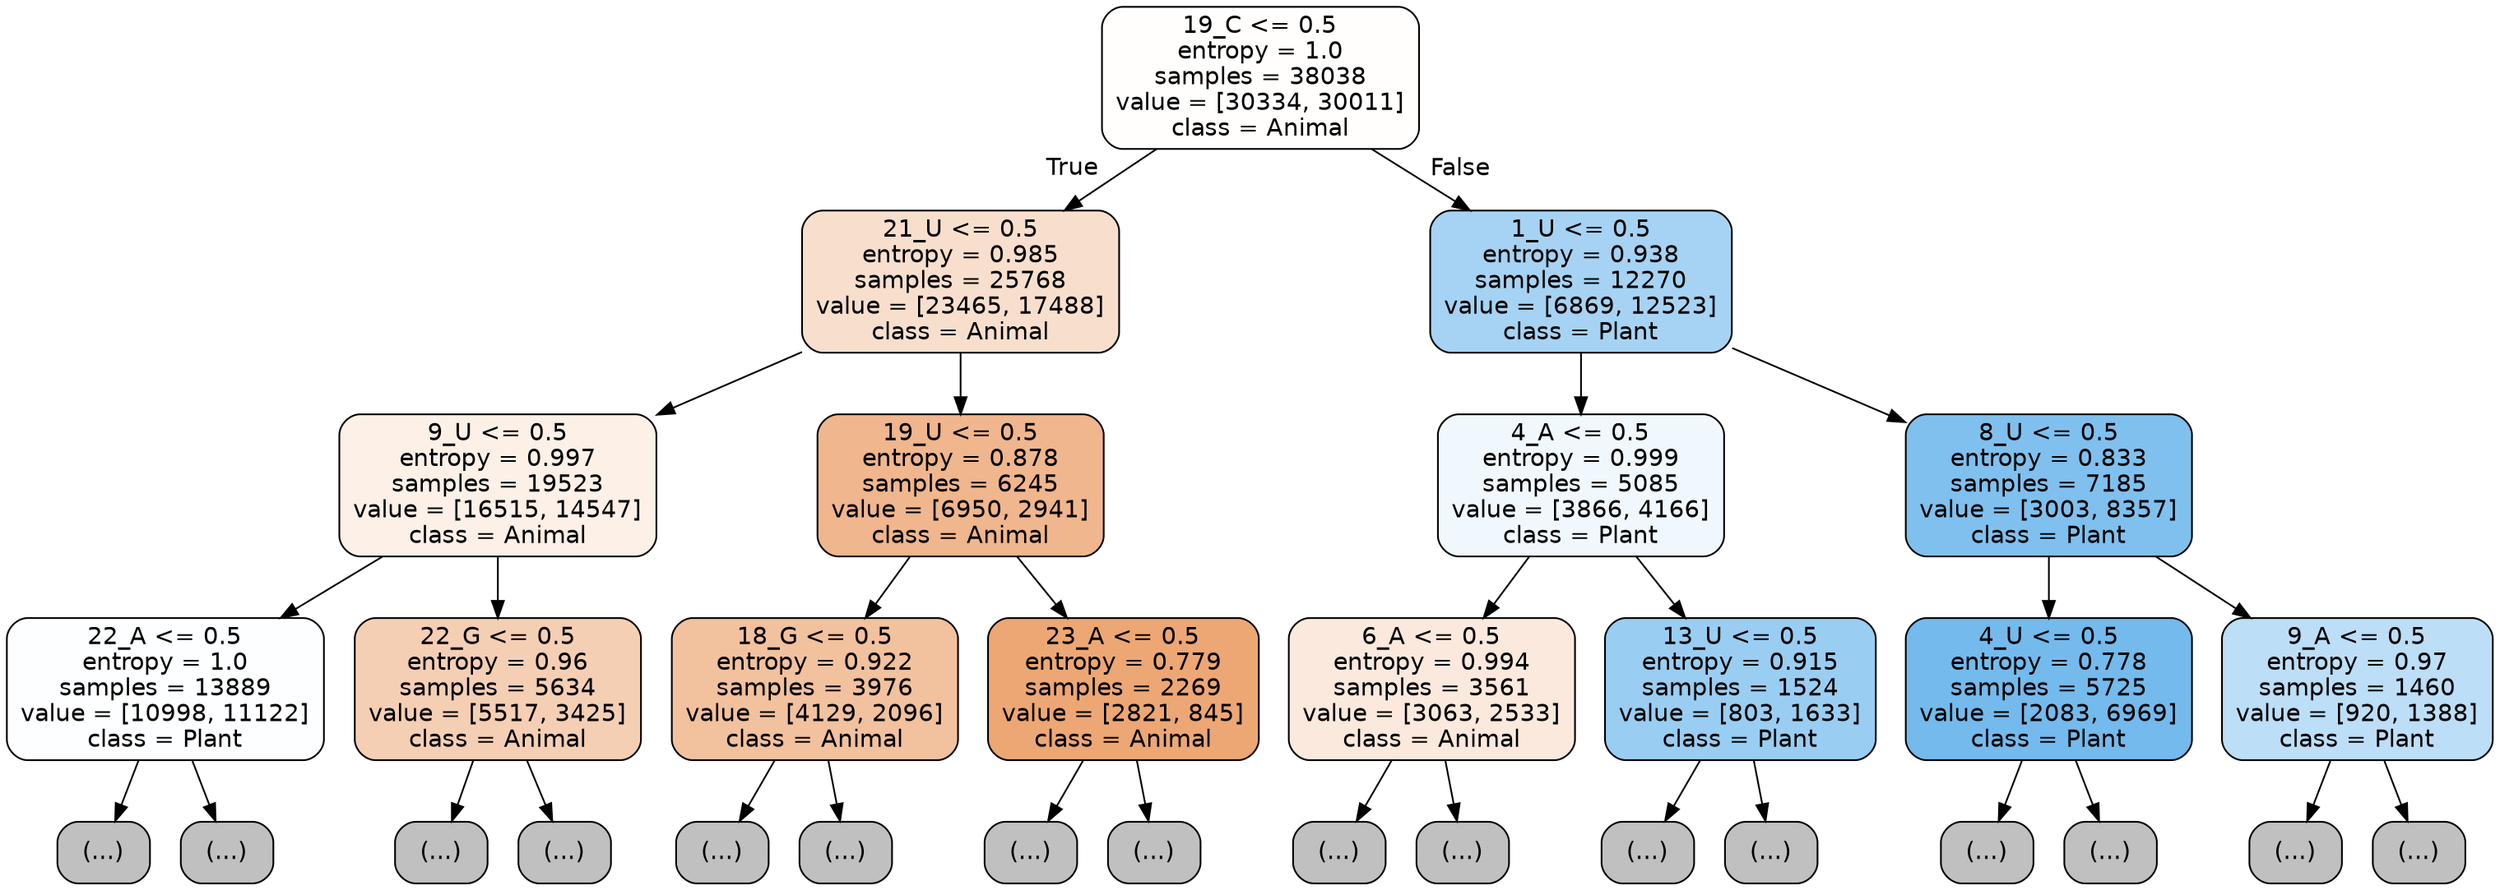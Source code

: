 digraph Tree {
node [shape=box, style="filled, rounded", color="black", fontname="helvetica"] ;
edge [fontname="helvetica"] ;
0 [label="19_C <= 0.5\nentropy = 1.0\nsamples = 38038\nvalue = [30334, 30011]\nclass = Animal", fillcolor="#fffefd"] ;
1 [label="21_U <= 0.5\nentropy = 0.985\nsamples = 25768\nvalue = [23465, 17488]\nclass = Animal", fillcolor="#f8dfcd"] ;
0 -> 1 [labeldistance=2.5, labelangle=45, headlabel="True"] ;
2 [label="9_U <= 0.5\nentropy = 0.997\nsamples = 19523\nvalue = [16515, 14547]\nclass = Animal", fillcolor="#fcf0e7"] ;
1 -> 2 ;
3 [label="22_A <= 0.5\nentropy = 1.0\nsamples = 13889\nvalue = [10998, 11122]\nclass = Plant", fillcolor="#fdfeff"] ;
2 -> 3 ;
4 [label="(...)", fillcolor="#C0C0C0"] ;
3 -> 4 ;
6315 [label="(...)", fillcolor="#C0C0C0"] ;
3 -> 6315 ;
7086 [label="22_G <= 0.5\nentropy = 0.96\nsamples = 5634\nvalue = [5517, 3425]\nclass = Animal", fillcolor="#f5cfb4"] ;
2 -> 7086 ;
7087 [label="(...)", fillcolor="#C0C0C0"] ;
7086 -> 7087 ;
9632 [label="(...)", fillcolor="#C0C0C0"] ;
7086 -> 9632 ;
9951 [label="19_U <= 0.5\nentropy = 0.878\nsamples = 6245\nvalue = [6950, 2941]\nclass = Animal", fillcolor="#f0b68d"] ;
1 -> 9951 ;
9952 [label="18_G <= 0.5\nentropy = 0.922\nsamples = 3976\nvalue = [4129, 2096]\nclass = Animal", fillcolor="#f2c19e"] ;
9951 -> 9952 ;
9953 [label="(...)", fillcolor="#C0C0C0"] ;
9952 -> 9953 ;
11202 [label="(...)", fillcolor="#C0C0C0"] ;
9952 -> 11202 ;
11759 [label="23_A <= 0.5\nentropy = 0.779\nsamples = 2269\nvalue = [2821, 845]\nclass = Animal", fillcolor="#eda774"] ;
9951 -> 11759 ;
11760 [label="(...)", fillcolor="#C0C0C0"] ;
11759 -> 11760 ;
12681 [label="(...)", fillcolor="#C0C0C0"] ;
11759 -> 12681 ;
12738 [label="1_U <= 0.5\nentropy = 0.938\nsamples = 12270\nvalue = [6869, 12523]\nclass = Plant", fillcolor="#a6d3f3"] ;
0 -> 12738 [labeldistance=2.5, labelangle=-45, headlabel="False"] ;
12739 [label="4_A <= 0.5\nentropy = 0.999\nsamples = 5085\nvalue = [3866, 4166]\nclass = Plant", fillcolor="#f1f8fd"] ;
12738 -> 12739 ;
12740 [label="6_A <= 0.5\nentropy = 0.994\nsamples = 3561\nvalue = [3063, 2533]\nclass = Animal", fillcolor="#fbe9dd"] ;
12739 -> 12740 ;
12741 [label="(...)", fillcolor="#C0C0C0"] ;
12740 -> 12741 ;
14100 [label="(...)", fillcolor="#C0C0C0"] ;
12740 -> 14100 ;
14527 [label="13_U <= 0.5\nentropy = 0.915\nsamples = 1524\nvalue = [803, 1633]\nclass = Plant", fillcolor="#9acdf2"] ;
12739 -> 14527 ;
14528 [label="(...)", fillcolor="#C0C0C0"] ;
14527 -> 14528 ;
14911 [label="(...)", fillcolor="#C0C0C0"] ;
14527 -> 14911 ;
15048 [label="8_U <= 0.5\nentropy = 0.833\nsamples = 7185\nvalue = [3003, 8357]\nclass = Plant", fillcolor="#80c0ee"] ;
12738 -> 15048 ;
15049 [label="4_U <= 0.5\nentropy = 0.778\nsamples = 5725\nvalue = [2083, 6969]\nclass = Plant", fillcolor="#74baed"] ;
15048 -> 15049 ;
15050 [label="(...)", fillcolor="#C0C0C0"] ;
15049 -> 15050 ;
16129 [label="(...)", fillcolor="#C0C0C0"] ;
15049 -> 16129 ;
16396 [label="9_A <= 0.5\nentropy = 0.97\nsamples = 1460\nvalue = [920, 1388]\nclass = Plant", fillcolor="#bcdef6"] ;
15048 -> 16396 ;
16397 [label="(...)", fillcolor="#C0C0C0"] ;
16396 -> 16397 ;
16840 [label="(...)", fillcolor="#C0C0C0"] ;
16396 -> 16840 ;
}